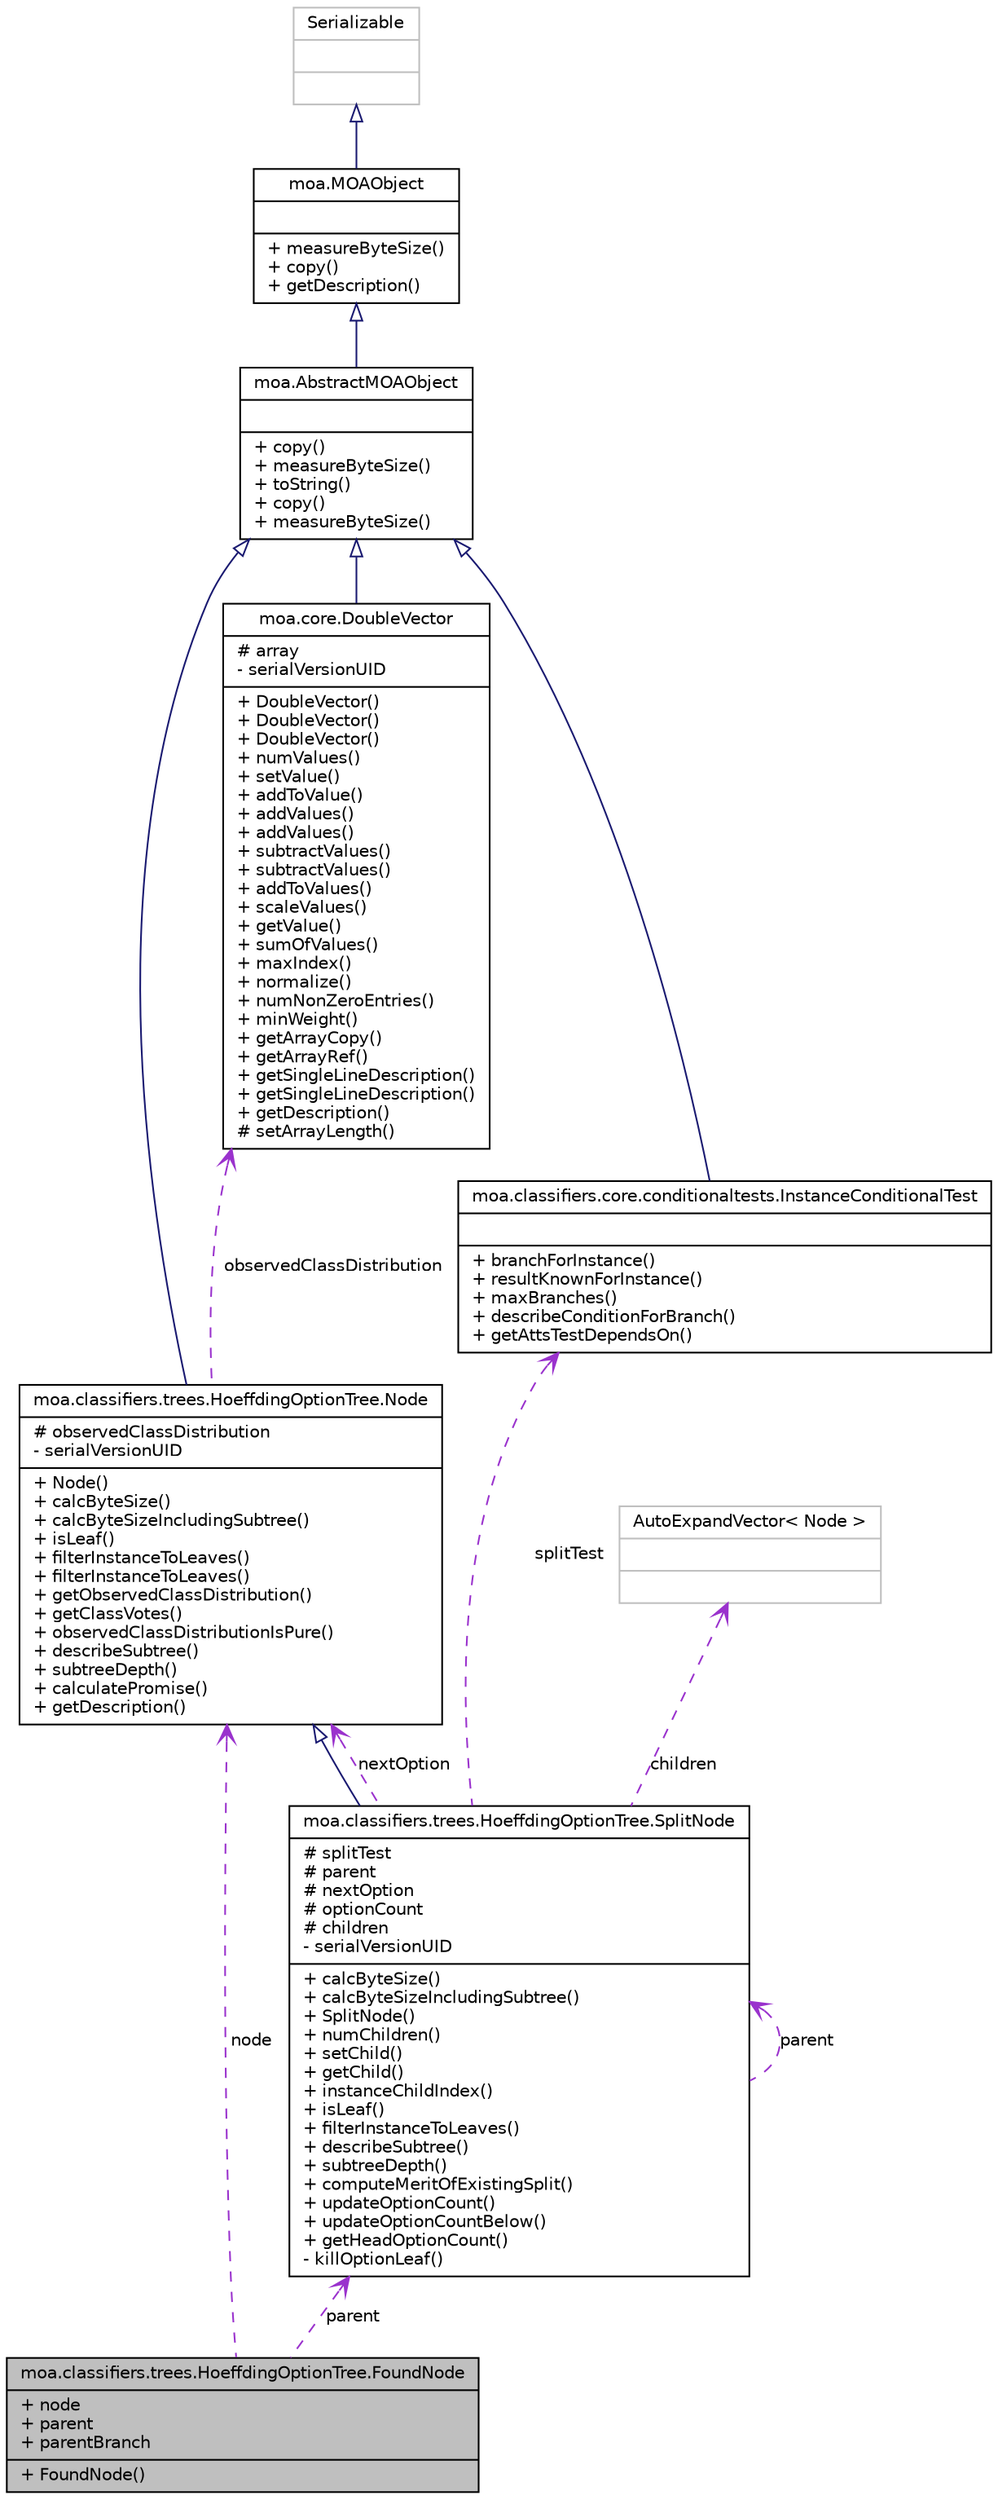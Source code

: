 digraph G
{
  edge [fontname="Helvetica",fontsize="10",labelfontname="Helvetica",labelfontsize="10"];
  node [fontname="Helvetica",fontsize="10",shape=record];
  Node1 [label="{moa.classifiers.trees.HoeffdingOptionTree.FoundNode\n|+ node\l+ parent\l+ parentBranch\l|+ FoundNode()\l}",height=0.2,width=0.4,color="black", fillcolor="grey75", style="filled" fontcolor="black"];
  Node2 -> Node1 [dir=back,color="darkorchid3",fontsize="10",style="dashed",label="node",arrowtail="open",fontname="Helvetica"];
  Node2 [label="{moa.classifiers.trees.HoeffdingOptionTree.Node\n|# observedClassDistribution\l- serialVersionUID\l|+ Node()\l+ calcByteSize()\l+ calcByteSizeIncludingSubtree()\l+ isLeaf()\l+ filterInstanceToLeaves()\l+ filterInstanceToLeaves()\l+ getObservedClassDistribution()\l+ getClassVotes()\l+ observedClassDistributionIsPure()\l+ describeSubtree()\l+ subtreeDepth()\l+ calculatePromise()\l+ getDescription()\l}",height=0.2,width=0.4,color="black", fillcolor="white", style="filled",URL="$classmoa_1_1classifiers_1_1trees_1_1HoeffdingOptionTree_1_1Node.html"];
  Node3 -> Node2 [dir=back,color="midnightblue",fontsize="10",style="solid",arrowtail="empty",fontname="Helvetica"];
  Node3 [label="{moa.AbstractMOAObject\n||+ copy()\l+ measureByteSize()\l+ toString()\l+ copy()\l+ measureByteSize()\l}",height=0.2,width=0.4,color="black", fillcolor="white", style="filled",URL="$classmoa_1_1AbstractMOAObject.html",tooltip="Abstract MOA Object."];
  Node4 -> Node3 [dir=back,color="midnightblue",fontsize="10",style="solid",arrowtail="empty",fontname="Helvetica"];
  Node4 [label="{moa.MOAObject\n||+ measureByteSize()\l+ copy()\l+ getDescription()\l}",height=0.2,width=0.4,color="black", fillcolor="white", style="filled",URL="$interfacemoa_1_1MOAObject.html",tooltip="Interface implemented by classes in MOA, so that all are serializable, can produce..."];
  Node5 -> Node4 [dir=back,color="midnightblue",fontsize="10",style="solid",arrowtail="empty",fontname="Helvetica"];
  Node5 [label="{Serializable\n||}",height=0.2,width=0.4,color="grey75", fillcolor="white", style="filled"];
  Node6 -> Node2 [dir=back,color="darkorchid3",fontsize="10",style="dashed",label="observedClassDistribution",arrowtail="open",fontname="Helvetica"];
  Node6 [label="{moa.core.DoubleVector\n|# array\l- serialVersionUID\l|+ DoubleVector()\l+ DoubleVector()\l+ DoubleVector()\l+ numValues()\l+ setValue()\l+ addToValue()\l+ addValues()\l+ addValues()\l+ subtractValues()\l+ subtractValues()\l+ addToValues()\l+ scaleValues()\l+ getValue()\l+ sumOfValues()\l+ maxIndex()\l+ normalize()\l+ numNonZeroEntries()\l+ minWeight()\l+ getArrayCopy()\l+ getArrayRef()\l+ getSingleLineDescription()\l+ getSingleLineDescription()\l+ getDescription()\l# setArrayLength()\l}",height=0.2,width=0.4,color="black", fillcolor="white", style="filled",URL="$classmoa_1_1core_1_1DoubleVector.html",tooltip="Vector of double numbers with some utilities."];
  Node3 -> Node6 [dir=back,color="midnightblue",fontsize="10",style="solid",arrowtail="empty",fontname="Helvetica"];
  Node7 -> Node1 [dir=back,color="darkorchid3",fontsize="10",style="dashed",label="parent",arrowtail="open",fontname="Helvetica"];
  Node7 [label="{moa.classifiers.trees.HoeffdingOptionTree.SplitNode\n|# splitTest\l# parent\l# nextOption\l# optionCount\l# children\l- serialVersionUID\l|+ calcByteSize()\l+ calcByteSizeIncludingSubtree()\l+ SplitNode()\l+ numChildren()\l+ setChild()\l+ getChild()\l+ instanceChildIndex()\l+ isLeaf()\l+ filterInstanceToLeaves()\l+ describeSubtree()\l+ subtreeDepth()\l+ computeMeritOfExistingSplit()\l+ updateOptionCount()\l+ updateOptionCountBelow()\l+ getHeadOptionCount()\l- killOptionLeaf()\l}",height=0.2,width=0.4,color="black", fillcolor="white", style="filled",URL="$classmoa_1_1classifiers_1_1trees_1_1HoeffdingOptionTree_1_1SplitNode.html"];
  Node2 -> Node7 [dir=back,color="midnightblue",fontsize="10",style="solid",arrowtail="empty",fontname="Helvetica"];
  Node2 -> Node7 [dir=back,color="darkorchid3",fontsize="10",style="dashed",label="nextOption",arrowtail="open",fontname="Helvetica"];
  Node8 -> Node7 [dir=back,color="darkorchid3",fontsize="10",style="dashed",label="splitTest",arrowtail="open",fontname="Helvetica"];
  Node8 [label="{moa.classifiers.core.conditionaltests.InstanceConditionalTest\n||+ branchForInstance()\l+ resultKnownForInstance()\l+ maxBranches()\l+ describeConditionForBranch()\l+ getAttsTestDependsOn()\l}",height=0.2,width=0.4,color="black", fillcolor="white", style="filled",URL="$classmoa_1_1classifiers_1_1core_1_1conditionaltests_1_1InstanceConditionalTest.html",tooltip="Abstract conditional test for instances to use to split nodes in Hoeffding trees..."];
  Node3 -> Node8 [dir=back,color="midnightblue",fontsize="10",style="solid",arrowtail="empty",fontname="Helvetica"];
  Node7 -> Node7 [dir=back,color="darkorchid3",fontsize="10",style="dashed",label="parent",arrowtail="open",fontname="Helvetica"];
  Node9 -> Node7 [dir=back,color="darkorchid3",fontsize="10",style="dashed",label="children",arrowtail="open",fontname="Helvetica"];
  Node9 [label="{AutoExpandVector\< Node \>\n||}",height=0.2,width=0.4,color="grey75", fillcolor="white", style="filled"];
}
